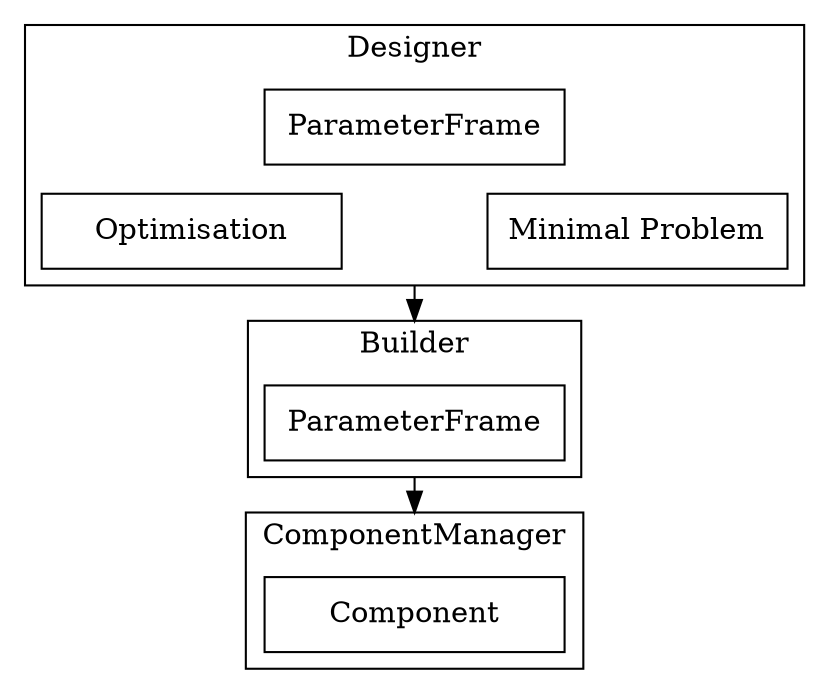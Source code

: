 digraph G {
    compound=true;
    node [shape = box, width = 2]
    graph [splines = false, ranksep = 0.2]


    subgraph cluster_0 {
        label="Designer";
        tooltip="Designer";
        href="../base/design_build.html"
        target="_parent"
        { rank=same b c ee[group=g1, style=invis, width=0.01] }
        a[group=g1, label="ParameterFrame", tooltip="ParameterFrame", href="../base/parameter.html", target="_parent"];
        b[label="Optimisation", tooltip="Optimisation"];
        c[label="Minimal Problem", tooltip="Minimal Problem"];

        edge[style=invis];
        a -> {ee, b, c}
        b -> c [minlen= 3]
        ee ->c
    }

    subgraph cluster_1 {
        label="Builder";
        tooltip="Builder";
        href="../base/design_build.html"
        target="_parent"
        d[group=g1, label="ParameterFrame", tooltip="ParameterFrame", href="../base/parameter.html", target="_parent"];
    }
    subgraph cluster_2 {
        label="ComponentManager";
        tooltip="ComponentManager"
        e[label="Component", tooltip="Component", href="../base/components.html", target="_parent"]

    }
    ee -> d [group=g1, ltail=cluster_0, lhead=cluster_1, minlen=2];
    d -> e [ltail=cluster_1, lhead=cluster_2, minlen=2];

}
